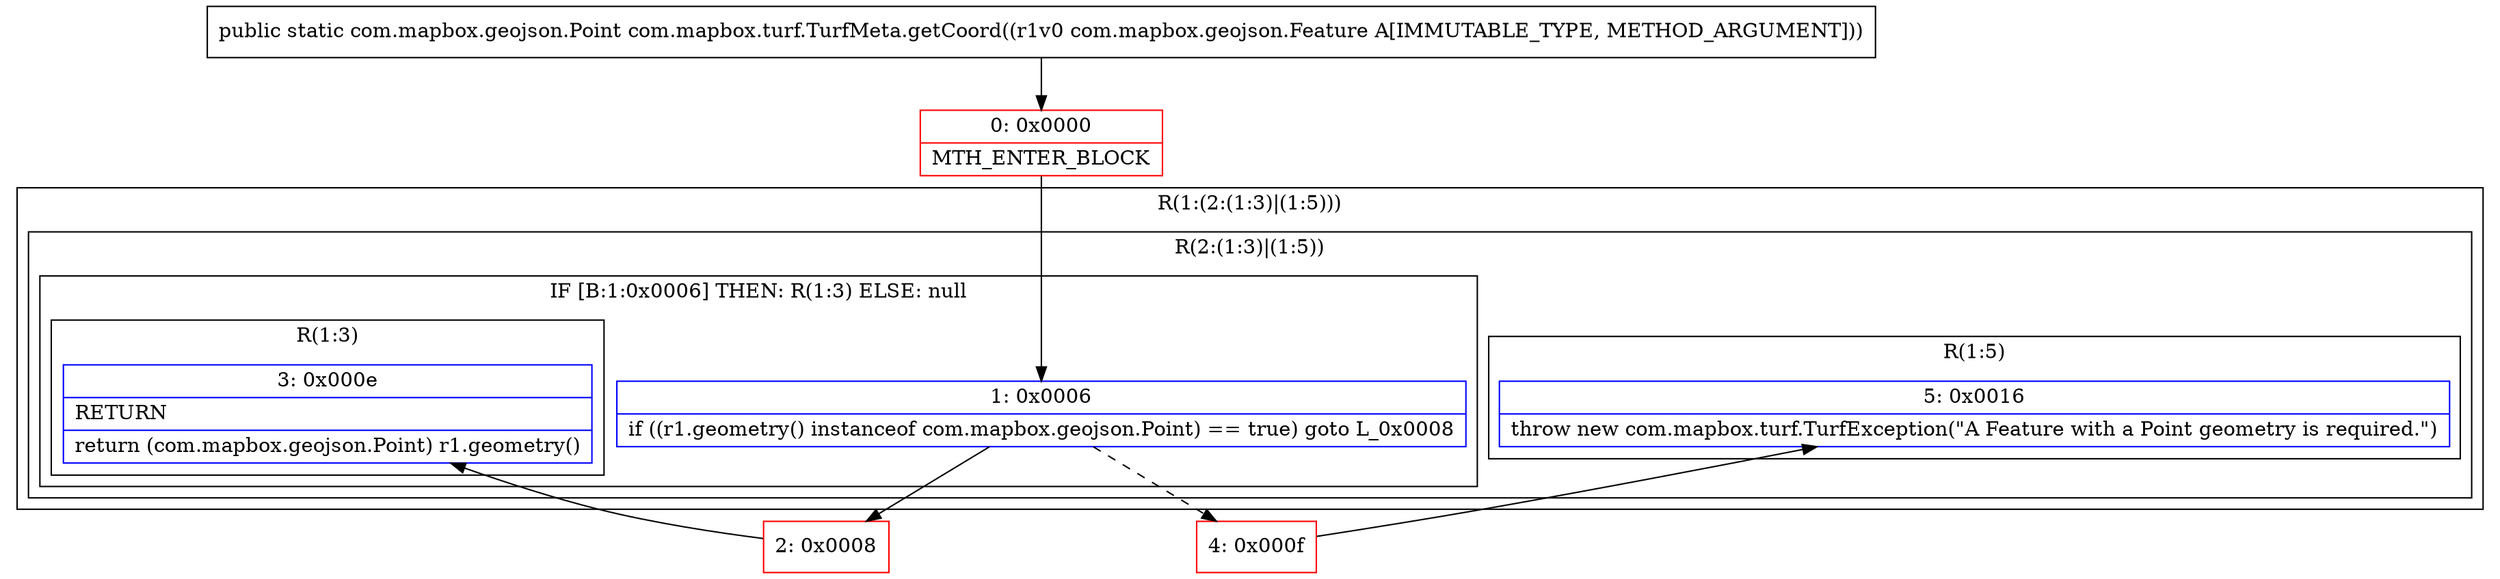 digraph "CFG forcom.mapbox.turf.TurfMeta.getCoord(Lcom\/mapbox\/geojson\/Feature;)Lcom\/mapbox\/geojson\/Point;" {
subgraph cluster_Region_403200632 {
label = "R(1:(2:(1:3)|(1:5)))";
node [shape=record,color=blue];
subgraph cluster_Region_105847502 {
label = "R(2:(1:3)|(1:5))";
node [shape=record,color=blue];
subgraph cluster_IfRegion_1052652690 {
label = "IF [B:1:0x0006] THEN: R(1:3) ELSE: null";
node [shape=record,color=blue];
Node_1 [shape=record,label="{1\:\ 0x0006|if ((r1.geometry() instanceof com.mapbox.geojson.Point) == true) goto L_0x0008\l}"];
subgraph cluster_Region_699643005 {
label = "R(1:3)";
node [shape=record,color=blue];
Node_3 [shape=record,label="{3\:\ 0x000e|RETURN\l|return (com.mapbox.geojson.Point) r1.geometry()\l}"];
}
}
subgraph cluster_Region_1941102761 {
label = "R(1:5)";
node [shape=record,color=blue];
Node_5 [shape=record,label="{5\:\ 0x0016|throw new com.mapbox.turf.TurfException(\"A Feature with a Point geometry is required.\")\l}"];
}
}
}
Node_0 [shape=record,color=red,label="{0\:\ 0x0000|MTH_ENTER_BLOCK\l}"];
Node_2 [shape=record,color=red,label="{2\:\ 0x0008}"];
Node_4 [shape=record,color=red,label="{4\:\ 0x000f}"];
MethodNode[shape=record,label="{public static com.mapbox.geojson.Point com.mapbox.turf.TurfMeta.getCoord((r1v0 com.mapbox.geojson.Feature A[IMMUTABLE_TYPE, METHOD_ARGUMENT])) }"];
MethodNode -> Node_0;
Node_1 -> Node_2;
Node_1 -> Node_4[style=dashed];
Node_0 -> Node_1;
Node_2 -> Node_3;
Node_4 -> Node_5;
}

